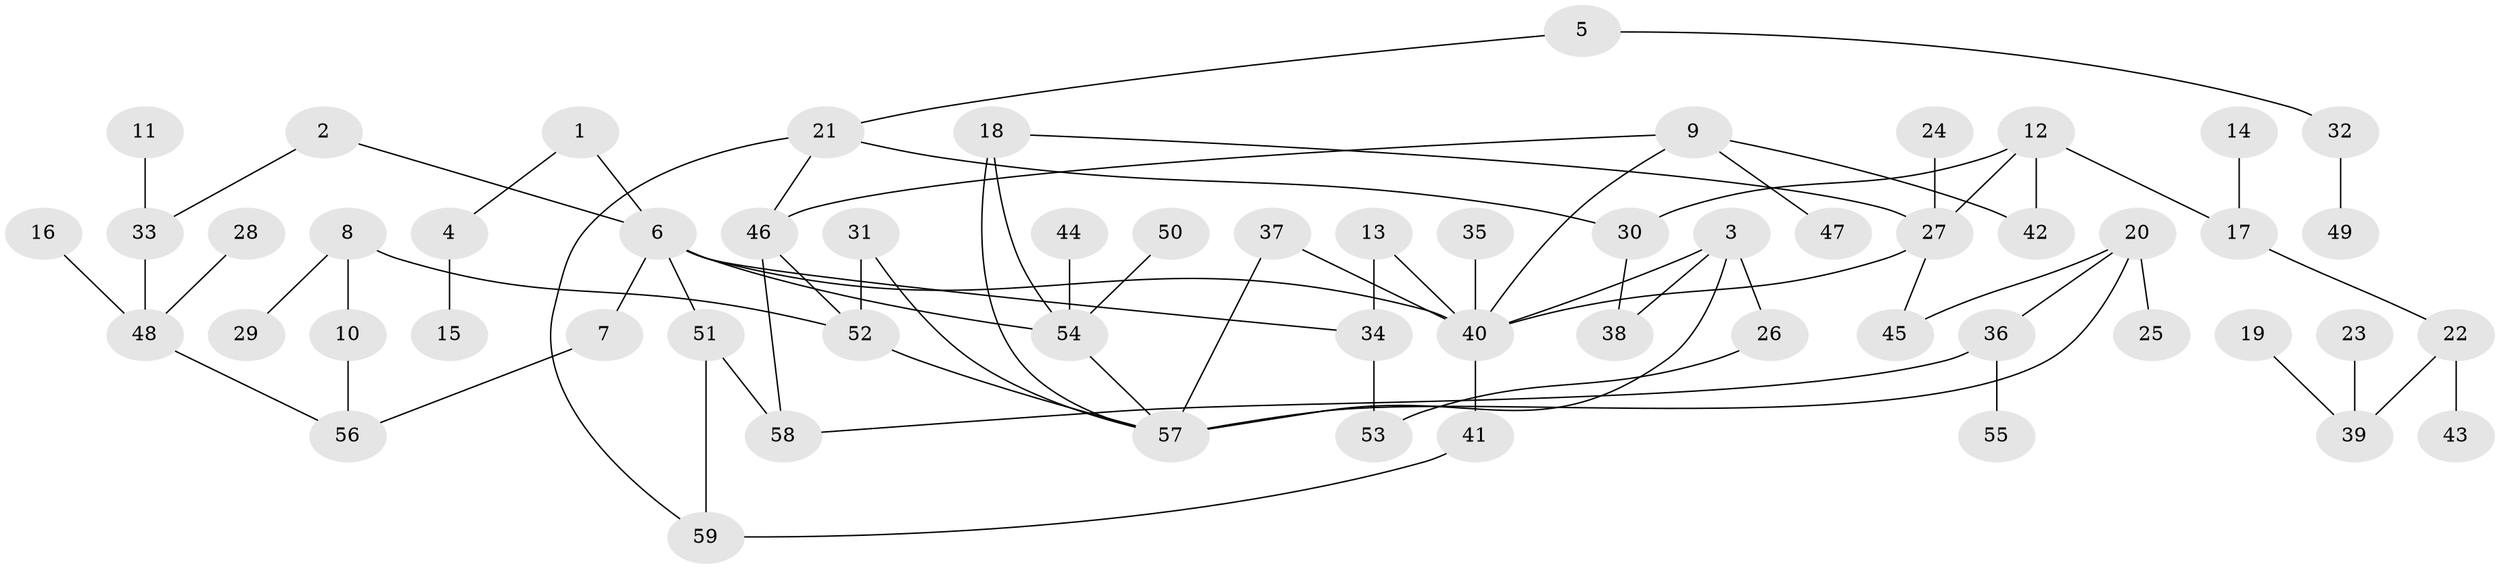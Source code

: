 // original degree distribution, {4: 0.06164383561643835, 10: 0.00684931506849315, 8: 0.00684931506849315, 2: 0.3219178082191781, 3: 0.1917808219178082, 9: 0.00684931506849315, 1: 0.3561643835616438, 5: 0.03424657534246575, 6: 0.0136986301369863}
// Generated by graph-tools (version 1.1) at 2025/36/03/04/25 23:36:08]
// undirected, 59 vertices, 76 edges
graph export_dot {
  node [color=gray90,style=filled];
  1;
  2;
  3;
  4;
  5;
  6;
  7;
  8;
  9;
  10;
  11;
  12;
  13;
  14;
  15;
  16;
  17;
  18;
  19;
  20;
  21;
  22;
  23;
  24;
  25;
  26;
  27;
  28;
  29;
  30;
  31;
  32;
  33;
  34;
  35;
  36;
  37;
  38;
  39;
  40;
  41;
  42;
  43;
  44;
  45;
  46;
  47;
  48;
  49;
  50;
  51;
  52;
  53;
  54;
  55;
  56;
  57;
  58;
  59;
  1 -- 4 [weight=1.0];
  1 -- 6 [weight=1.0];
  2 -- 6 [weight=1.0];
  2 -- 33 [weight=1.0];
  3 -- 26 [weight=1.0];
  3 -- 38 [weight=1.0];
  3 -- 40 [weight=1.0];
  3 -- 57 [weight=2.0];
  4 -- 15 [weight=1.0];
  5 -- 21 [weight=1.0];
  5 -- 32 [weight=1.0];
  6 -- 7 [weight=1.0];
  6 -- 34 [weight=1.0];
  6 -- 40 [weight=1.0];
  6 -- 51 [weight=1.0];
  6 -- 54 [weight=1.0];
  7 -- 56 [weight=1.0];
  8 -- 10 [weight=1.0];
  8 -- 29 [weight=1.0];
  8 -- 52 [weight=1.0];
  9 -- 40 [weight=1.0];
  9 -- 42 [weight=1.0];
  9 -- 46 [weight=1.0];
  9 -- 47 [weight=1.0];
  10 -- 56 [weight=1.0];
  11 -- 33 [weight=1.0];
  12 -- 17 [weight=1.0];
  12 -- 27 [weight=1.0];
  12 -- 30 [weight=1.0];
  12 -- 42 [weight=1.0];
  13 -- 34 [weight=1.0];
  13 -- 40 [weight=1.0];
  14 -- 17 [weight=1.0];
  16 -- 48 [weight=1.0];
  17 -- 22 [weight=1.0];
  18 -- 27 [weight=1.0];
  18 -- 54 [weight=1.0];
  18 -- 57 [weight=1.0];
  19 -- 39 [weight=1.0];
  20 -- 25 [weight=1.0];
  20 -- 36 [weight=1.0];
  20 -- 45 [weight=1.0];
  20 -- 57 [weight=1.0];
  21 -- 30 [weight=1.0];
  21 -- 46 [weight=1.0];
  21 -- 59 [weight=1.0];
  22 -- 39 [weight=2.0];
  22 -- 43 [weight=1.0];
  23 -- 39 [weight=1.0];
  24 -- 27 [weight=1.0];
  26 -- 53 [weight=1.0];
  27 -- 40 [weight=1.0];
  27 -- 45 [weight=1.0];
  28 -- 48 [weight=1.0];
  30 -- 38 [weight=1.0];
  31 -- 52 [weight=1.0];
  31 -- 57 [weight=1.0];
  32 -- 49 [weight=1.0];
  33 -- 48 [weight=1.0];
  34 -- 53 [weight=1.0];
  35 -- 40 [weight=1.0];
  36 -- 55 [weight=1.0];
  36 -- 58 [weight=1.0];
  37 -- 40 [weight=1.0];
  37 -- 57 [weight=1.0];
  40 -- 41 [weight=1.0];
  41 -- 59 [weight=1.0];
  44 -- 54 [weight=1.0];
  46 -- 52 [weight=1.0];
  46 -- 58 [weight=1.0];
  48 -- 56 [weight=1.0];
  50 -- 54 [weight=1.0];
  51 -- 58 [weight=1.0];
  51 -- 59 [weight=1.0];
  52 -- 57 [weight=1.0];
  54 -- 57 [weight=1.0];
}
